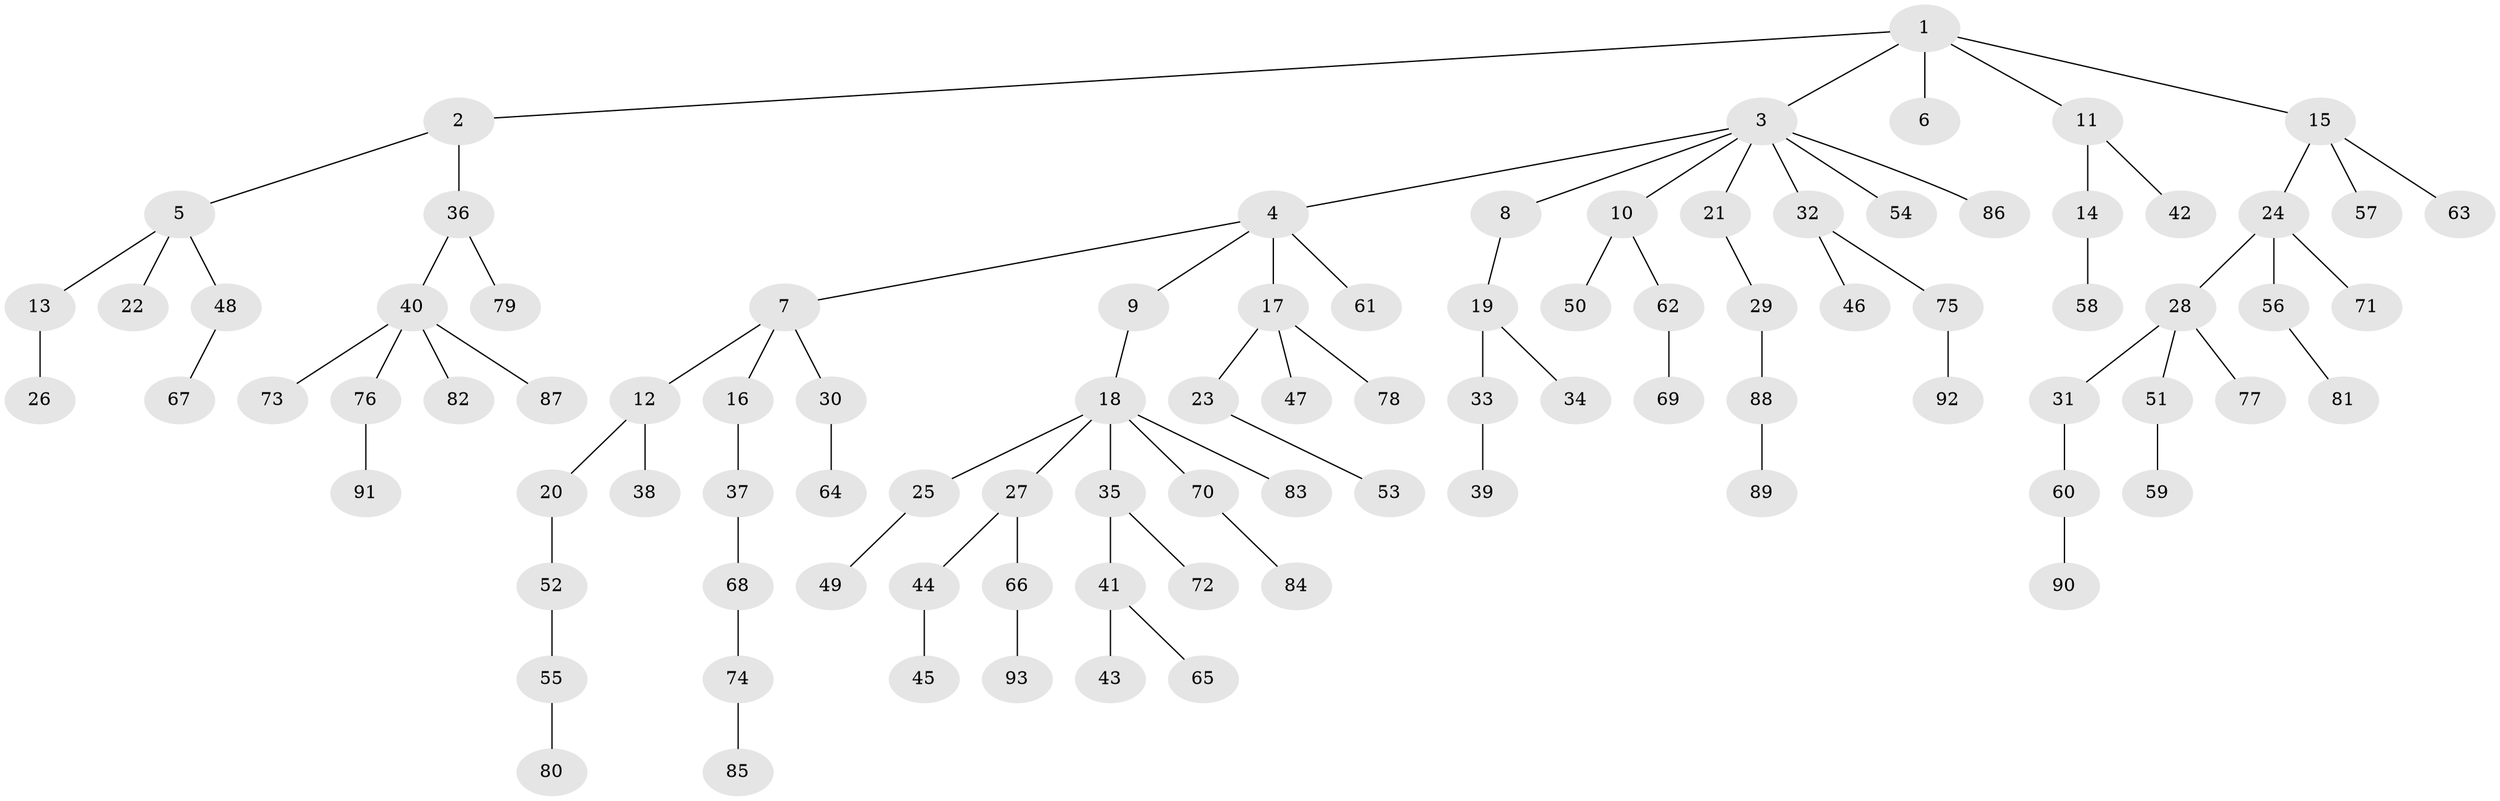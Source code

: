 // Generated by graph-tools (version 1.1) at 2025/50/03/09/25 03:50:16]
// undirected, 93 vertices, 92 edges
graph export_dot {
graph [start="1"]
  node [color=gray90,style=filled];
  1;
  2;
  3;
  4;
  5;
  6;
  7;
  8;
  9;
  10;
  11;
  12;
  13;
  14;
  15;
  16;
  17;
  18;
  19;
  20;
  21;
  22;
  23;
  24;
  25;
  26;
  27;
  28;
  29;
  30;
  31;
  32;
  33;
  34;
  35;
  36;
  37;
  38;
  39;
  40;
  41;
  42;
  43;
  44;
  45;
  46;
  47;
  48;
  49;
  50;
  51;
  52;
  53;
  54;
  55;
  56;
  57;
  58;
  59;
  60;
  61;
  62;
  63;
  64;
  65;
  66;
  67;
  68;
  69;
  70;
  71;
  72;
  73;
  74;
  75;
  76;
  77;
  78;
  79;
  80;
  81;
  82;
  83;
  84;
  85;
  86;
  87;
  88;
  89;
  90;
  91;
  92;
  93;
  1 -- 2;
  1 -- 3;
  1 -- 6;
  1 -- 11;
  1 -- 15;
  2 -- 5;
  2 -- 36;
  3 -- 4;
  3 -- 8;
  3 -- 10;
  3 -- 21;
  3 -- 32;
  3 -- 54;
  3 -- 86;
  4 -- 7;
  4 -- 9;
  4 -- 17;
  4 -- 61;
  5 -- 13;
  5 -- 22;
  5 -- 48;
  7 -- 12;
  7 -- 16;
  7 -- 30;
  8 -- 19;
  9 -- 18;
  10 -- 50;
  10 -- 62;
  11 -- 14;
  11 -- 42;
  12 -- 20;
  12 -- 38;
  13 -- 26;
  14 -- 58;
  15 -- 24;
  15 -- 57;
  15 -- 63;
  16 -- 37;
  17 -- 23;
  17 -- 47;
  17 -- 78;
  18 -- 25;
  18 -- 27;
  18 -- 35;
  18 -- 70;
  18 -- 83;
  19 -- 33;
  19 -- 34;
  20 -- 52;
  21 -- 29;
  23 -- 53;
  24 -- 28;
  24 -- 56;
  24 -- 71;
  25 -- 49;
  27 -- 44;
  27 -- 66;
  28 -- 31;
  28 -- 51;
  28 -- 77;
  29 -- 88;
  30 -- 64;
  31 -- 60;
  32 -- 46;
  32 -- 75;
  33 -- 39;
  35 -- 41;
  35 -- 72;
  36 -- 40;
  36 -- 79;
  37 -- 68;
  40 -- 73;
  40 -- 76;
  40 -- 82;
  40 -- 87;
  41 -- 43;
  41 -- 65;
  44 -- 45;
  48 -- 67;
  51 -- 59;
  52 -- 55;
  55 -- 80;
  56 -- 81;
  60 -- 90;
  62 -- 69;
  66 -- 93;
  68 -- 74;
  70 -- 84;
  74 -- 85;
  75 -- 92;
  76 -- 91;
  88 -- 89;
}

